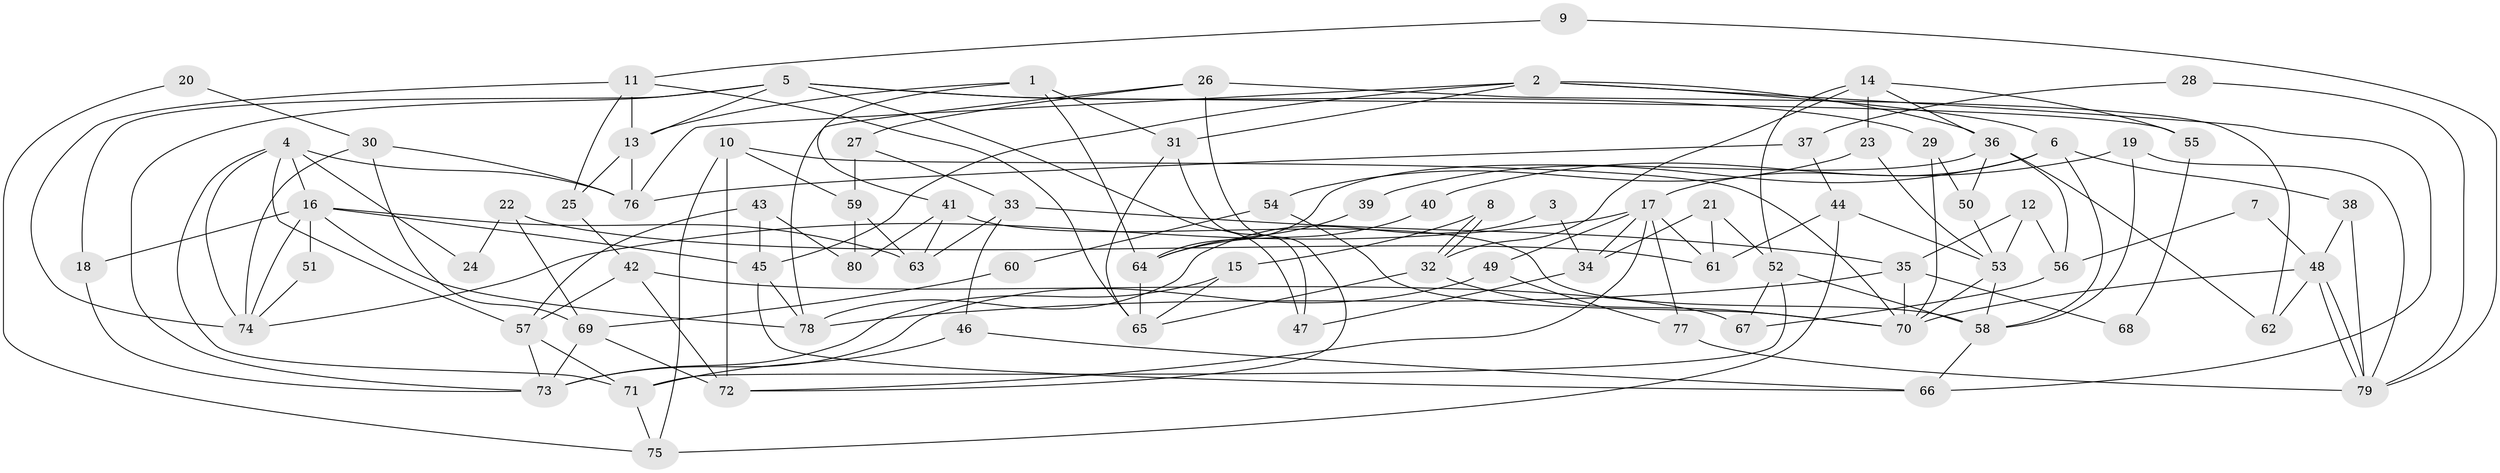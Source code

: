 // coarse degree distribution, {6: 0.125, 8: 0.05, 2: 0.175, 5: 0.125, 7: 0.1, 15: 0.025, 3: 0.175, 9: 0.05, 10: 0.025, 11: 0.025, 4: 0.125}
// Generated by graph-tools (version 1.1) at 2025/18/03/04/25 18:18:31]
// undirected, 80 vertices, 160 edges
graph export_dot {
graph [start="1"]
  node [color=gray90,style=filled];
  1;
  2;
  3;
  4;
  5;
  6;
  7;
  8;
  9;
  10;
  11;
  12;
  13;
  14;
  15;
  16;
  17;
  18;
  19;
  20;
  21;
  22;
  23;
  24;
  25;
  26;
  27;
  28;
  29;
  30;
  31;
  32;
  33;
  34;
  35;
  36;
  37;
  38;
  39;
  40;
  41;
  42;
  43;
  44;
  45;
  46;
  47;
  48;
  49;
  50;
  51;
  52;
  53;
  54;
  55;
  56;
  57;
  58;
  59;
  60;
  61;
  62;
  63;
  64;
  65;
  66;
  67;
  68;
  69;
  70;
  71;
  72;
  73;
  74;
  75;
  76;
  77;
  78;
  79;
  80;
  1 -- 31;
  1 -- 13;
  1 -- 41;
  1 -- 64;
  2 -- 45;
  2 -- 36;
  2 -- 6;
  2 -- 31;
  2 -- 66;
  2 -- 76;
  3 -- 34;
  3 -- 78;
  4 -- 74;
  4 -- 76;
  4 -- 16;
  4 -- 24;
  4 -- 57;
  4 -- 71;
  5 -- 73;
  5 -- 13;
  5 -- 18;
  5 -- 29;
  5 -- 47;
  5 -- 55;
  6 -- 58;
  6 -- 17;
  6 -- 38;
  6 -- 39;
  7 -- 56;
  7 -- 48;
  8 -- 32;
  8 -- 32;
  8 -- 15;
  9 -- 11;
  9 -- 79;
  10 -- 70;
  10 -- 72;
  10 -- 59;
  10 -- 75;
  11 -- 25;
  11 -- 65;
  11 -- 13;
  11 -- 74;
  12 -- 35;
  12 -- 53;
  12 -- 56;
  13 -- 76;
  13 -- 25;
  14 -- 32;
  14 -- 52;
  14 -- 23;
  14 -- 36;
  14 -- 55;
  15 -- 73;
  15 -- 65;
  16 -- 74;
  16 -- 18;
  16 -- 45;
  16 -- 51;
  16 -- 63;
  16 -- 78;
  17 -- 77;
  17 -- 34;
  17 -- 49;
  17 -- 61;
  17 -- 72;
  17 -- 74;
  18 -- 73;
  19 -- 79;
  19 -- 58;
  19 -- 40;
  20 -- 30;
  20 -- 75;
  21 -- 34;
  21 -- 52;
  21 -- 61;
  22 -- 69;
  22 -- 61;
  22 -- 24;
  23 -- 53;
  23 -- 54;
  25 -- 42;
  26 -- 78;
  26 -- 62;
  26 -- 27;
  26 -- 72;
  27 -- 59;
  27 -- 33;
  28 -- 79;
  28 -- 37;
  29 -- 70;
  29 -- 50;
  30 -- 69;
  30 -- 74;
  30 -- 76;
  31 -- 65;
  31 -- 47;
  32 -- 70;
  32 -- 65;
  33 -- 63;
  33 -- 35;
  33 -- 46;
  34 -- 47;
  35 -- 78;
  35 -- 68;
  35 -- 70;
  36 -- 56;
  36 -- 50;
  36 -- 62;
  36 -- 64;
  37 -- 44;
  37 -- 76;
  38 -- 48;
  38 -- 79;
  39 -- 64;
  40 -- 64;
  41 -- 63;
  41 -- 58;
  41 -- 80;
  42 -- 72;
  42 -- 57;
  42 -- 67;
  43 -- 45;
  43 -- 57;
  43 -- 80;
  44 -- 75;
  44 -- 61;
  44 -- 53;
  45 -- 66;
  45 -- 78;
  46 -- 66;
  46 -- 71;
  48 -- 79;
  48 -- 79;
  48 -- 70;
  48 -- 62;
  49 -- 73;
  49 -- 77;
  50 -- 53;
  51 -- 74;
  52 -- 58;
  52 -- 71;
  52 -- 67;
  53 -- 58;
  53 -- 70;
  54 -- 70;
  54 -- 60;
  55 -- 68;
  56 -- 67;
  57 -- 71;
  57 -- 73;
  58 -- 66;
  59 -- 80;
  59 -- 63;
  60 -- 69;
  64 -- 65;
  69 -- 72;
  69 -- 73;
  71 -- 75;
  77 -- 79;
}
